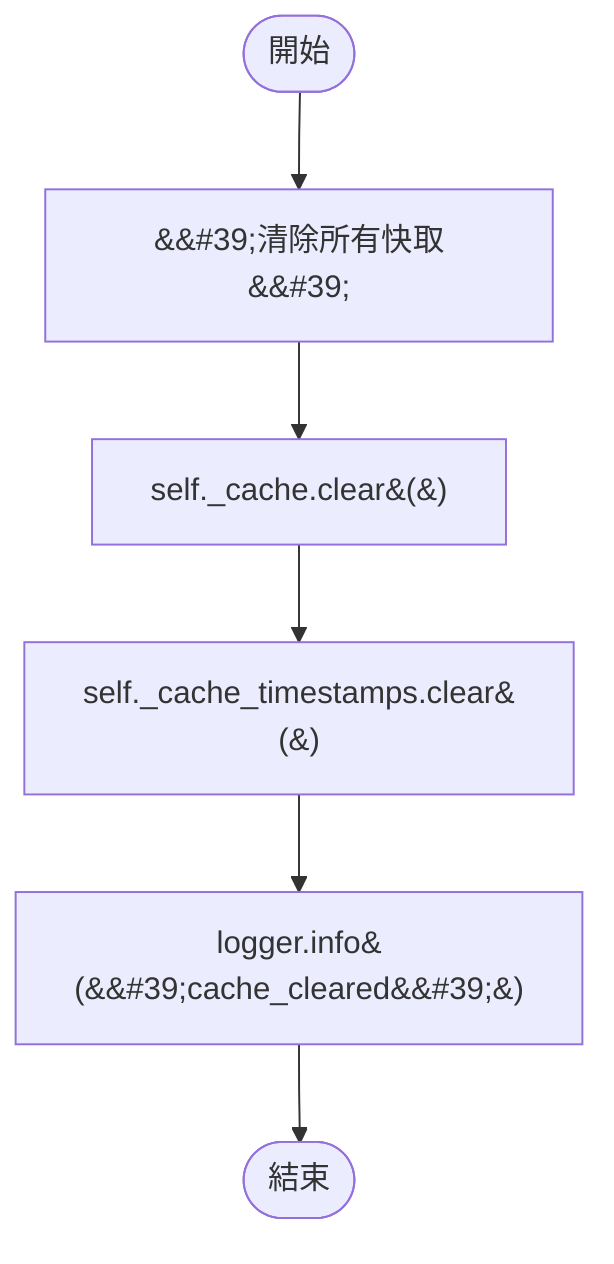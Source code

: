 flowchart TB
    n1([開始])
    n2([結束])
    n3[&amp;&#35;39;清除所有快取&amp;&#35;39;]
    n4[self._cache.clear&#40;&#41;]
    n5[self._cache_timestamps.clear&#40;&#41;]
    n6[logger.info&#40;&amp;&#35;39;cache_cleared&amp;&#35;39;&#41;]
    n1 --> n3
    n3 --> n4
    n4 --> n5
    n5 --> n6
    n6 --> n2